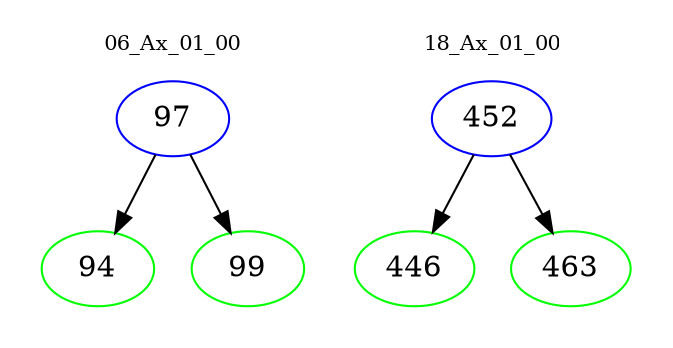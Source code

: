 digraph{
subgraph cluster_0 {
color = white
label = "06_Ax_01_00";
fontsize=10;
T0_97 [label="97", color="blue"]
T0_97 -> T0_94 [color="black"]
T0_94 [label="94", color="green"]
T0_97 -> T0_99 [color="black"]
T0_99 [label="99", color="green"]
}
subgraph cluster_1 {
color = white
label = "18_Ax_01_00";
fontsize=10;
T1_452 [label="452", color="blue"]
T1_452 -> T1_446 [color="black"]
T1_446 [label="446", color="green"]
T1_452 -> T1_463 [color="black"]
T1_463 [label="463", color="green"]
}
}
